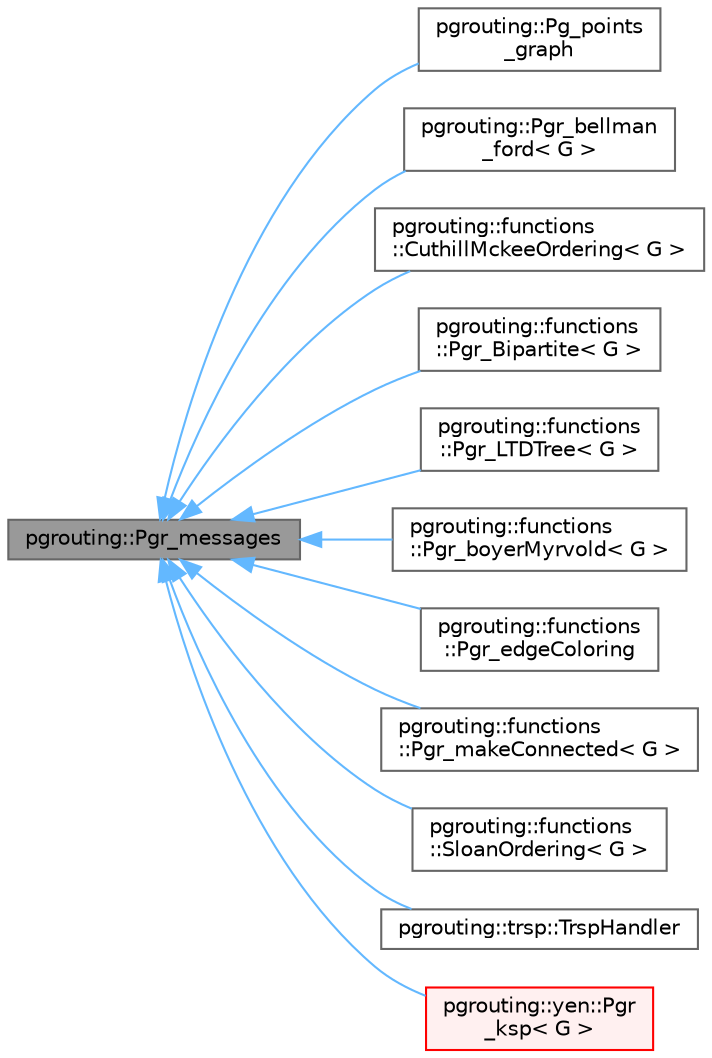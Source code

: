 digraph "pgrouting::Pgr_messages"
{
 // LATEX_PDF_SIZE
  bgcolor="transparent";
  edge [fontname=Helvetica,fontsize=10,labelfontname=Helvetica,labelfontsize=10];
  node [fontname=Helvetica,fontsize=10,shape=box,height=0.2,width=0.4];
  rankdir="LR";
  Node1 [id="Node000001",label="pgrouting::Pgr_messages",height=0.2,width=0.4,color="gray40", fillcolor="grey60", style="filled", fontcolor="black",tooltip=" "];
  Node1 -> Node2 [id="edge1_Node000001_Node000002",dir="back",color="steelblue1",style="solid",tooltip=" "];
  Node2 [id="Node000002",label="pgrouting::Pg_points\l_graph",height=0.2,width=0.4,color="gray40", fillcolor="white", style="filled",URL="$classpgrouting_1_1Pg__points__graph.html",tooltip=" "];
  Node1 -> Node3 [id="edge2_Node000001_Node000003",dir="back",color="steelblue1",style="solid",tooltip=" "];
  Node3 [id="Node000003",label="pgrouting::Pgr_bellman\l_ford\< G \>",height=0.2,width=0.4,color="gray40", fillcolor="white", style="filled",URL="$classpgrouting_1_1Pgr__bellman__ford.html",tooltip=" "];
  Node1 -> Node4 [id="edge3_Node000001_Node000004",dir="back",color="steelblue1",style="solid",tooltip=" "];
  Node4 [id="Node000004",label="pgrouting::functions\l::CuthillMckeeOrdering\< G \>",height=0.2,width=0.4,color="gray40", fillcolor="white", style="filled",URL="$classpgrouting_1_1functions_1_1CuthillMckeeOrdering.html",tooltip=" "];
  Node1 -> Node5 [id="edge4_Node000001_Node000005",dir="back",color="steelblue1",style="solid",tooltip=" "];
  Node5 [id="Node000005",label="pgrouting::functions\l::Pgr_Bipartite\< G \>",height=0.2,width=0.4,color="gray40", fillcolor="white", style="filled",URL="$classpgrouting_1_1functions_1_1Pgr__Bipartite.html",tooltip=" "];
  Node1 -> Node6 [id="edge5_Node000001_Node000006",dir="back",color="steelblue1",style="solid",tooltip=" "];
  Node6 [id="Node000006",label="pgrouting::functions\l::Pgr_LTDTree\< G \>",height=0.2,width=0.4,color="gray40", fillcolor="white", style="filled",URL="$classpgrouting_1_1functions_1_1Pgr__LTDTree.html",tooltip=" "];
  Node1 -> Node7 [id="edge6_Node000001_Node000007",dir="back",color="steelblue1",style="solid",tooltip=" "];
  Node7 [id="Node000007",label="pgrouting::functions\l::Pgr_boyerMyrvold\< G \>",height=0.2,width=0.4,color="gray40", fillcolor="white", style="filled",URL="$classpgrouting_1_1functions_1_1Pgr__boyerMyrvold.html",tooltip=" "];
  Node1 -> Node8 [id="edge7_Node000001_Node000008",dir="back",color="steelblue1",style="solid",tooltip=" "];
  Node8 [id="Node000008",label="pgrouting::functions\l::Pgr_edgeColoring",height=0.2,width=0.4,color="gray40", fillcolor="white", style="filled",URL="$classpgrouting_1_1functions_1_1Pgr__edgeColoring.html",tooltip=" "];
  Node1 -> Node9 [id="edge8_Node000001_Node000009",dir="back",color="steelblue1",style="solid",tooltip=" "];
  Node9 [id="Node000009",label="pgrouting::functions\l::Pgr_makeConnected\< G \>",height=0.2,width=0.4,color="gray40", fillcolor="white", style="filled",URL="$classpgrouting_1_1functions_1_1Pgr__makeConnected.html",tooltip=" "];
  Node1 -> Node10 [id="edge9_Node000001_Node000010",dir="back",color="steelblue1",style="solid",tooltip=" "];
  Node10 [id="Node000010",label="pgrouting::functions\l::SloanOrdering\< G \>",height=0.2,width=0.4,color="gray40", fillcolor="white", style="filled",URL="$classpgrouting_1_1functions_1_1SloanOrdering.html",tooltip=" "];
  Node1 -> Node11 [id="edge10_Node000001_Node000011",dir="back",color="steelblue1",style="solid",tooltip=" "];
  Node11 [id="Node000011",label="pgrouting::trsp::TrspHandler",height=0.2,width=0.4,color="gray40", fillcolor="white", style="filled",URL="$classpgrouting_1_1trsp_1_1TrspHandler.html",tooltip=" "];
  Node1 -> Node12 [id="edge11_Node000001_Node000012",dir="back",color="steelblue1",style="solid",tooltip=" "];
  Node12 [id="Node000012",label="pgrouting::yen::Pgr\l_ksp\< G \>",height=0.2,width=0.4,color="red", fillcolor="#FFF0F0", style="filled",URL="$classpgrouting_1_1yen_1_1Pgr__ksp.html",tooltip=" "];
}
